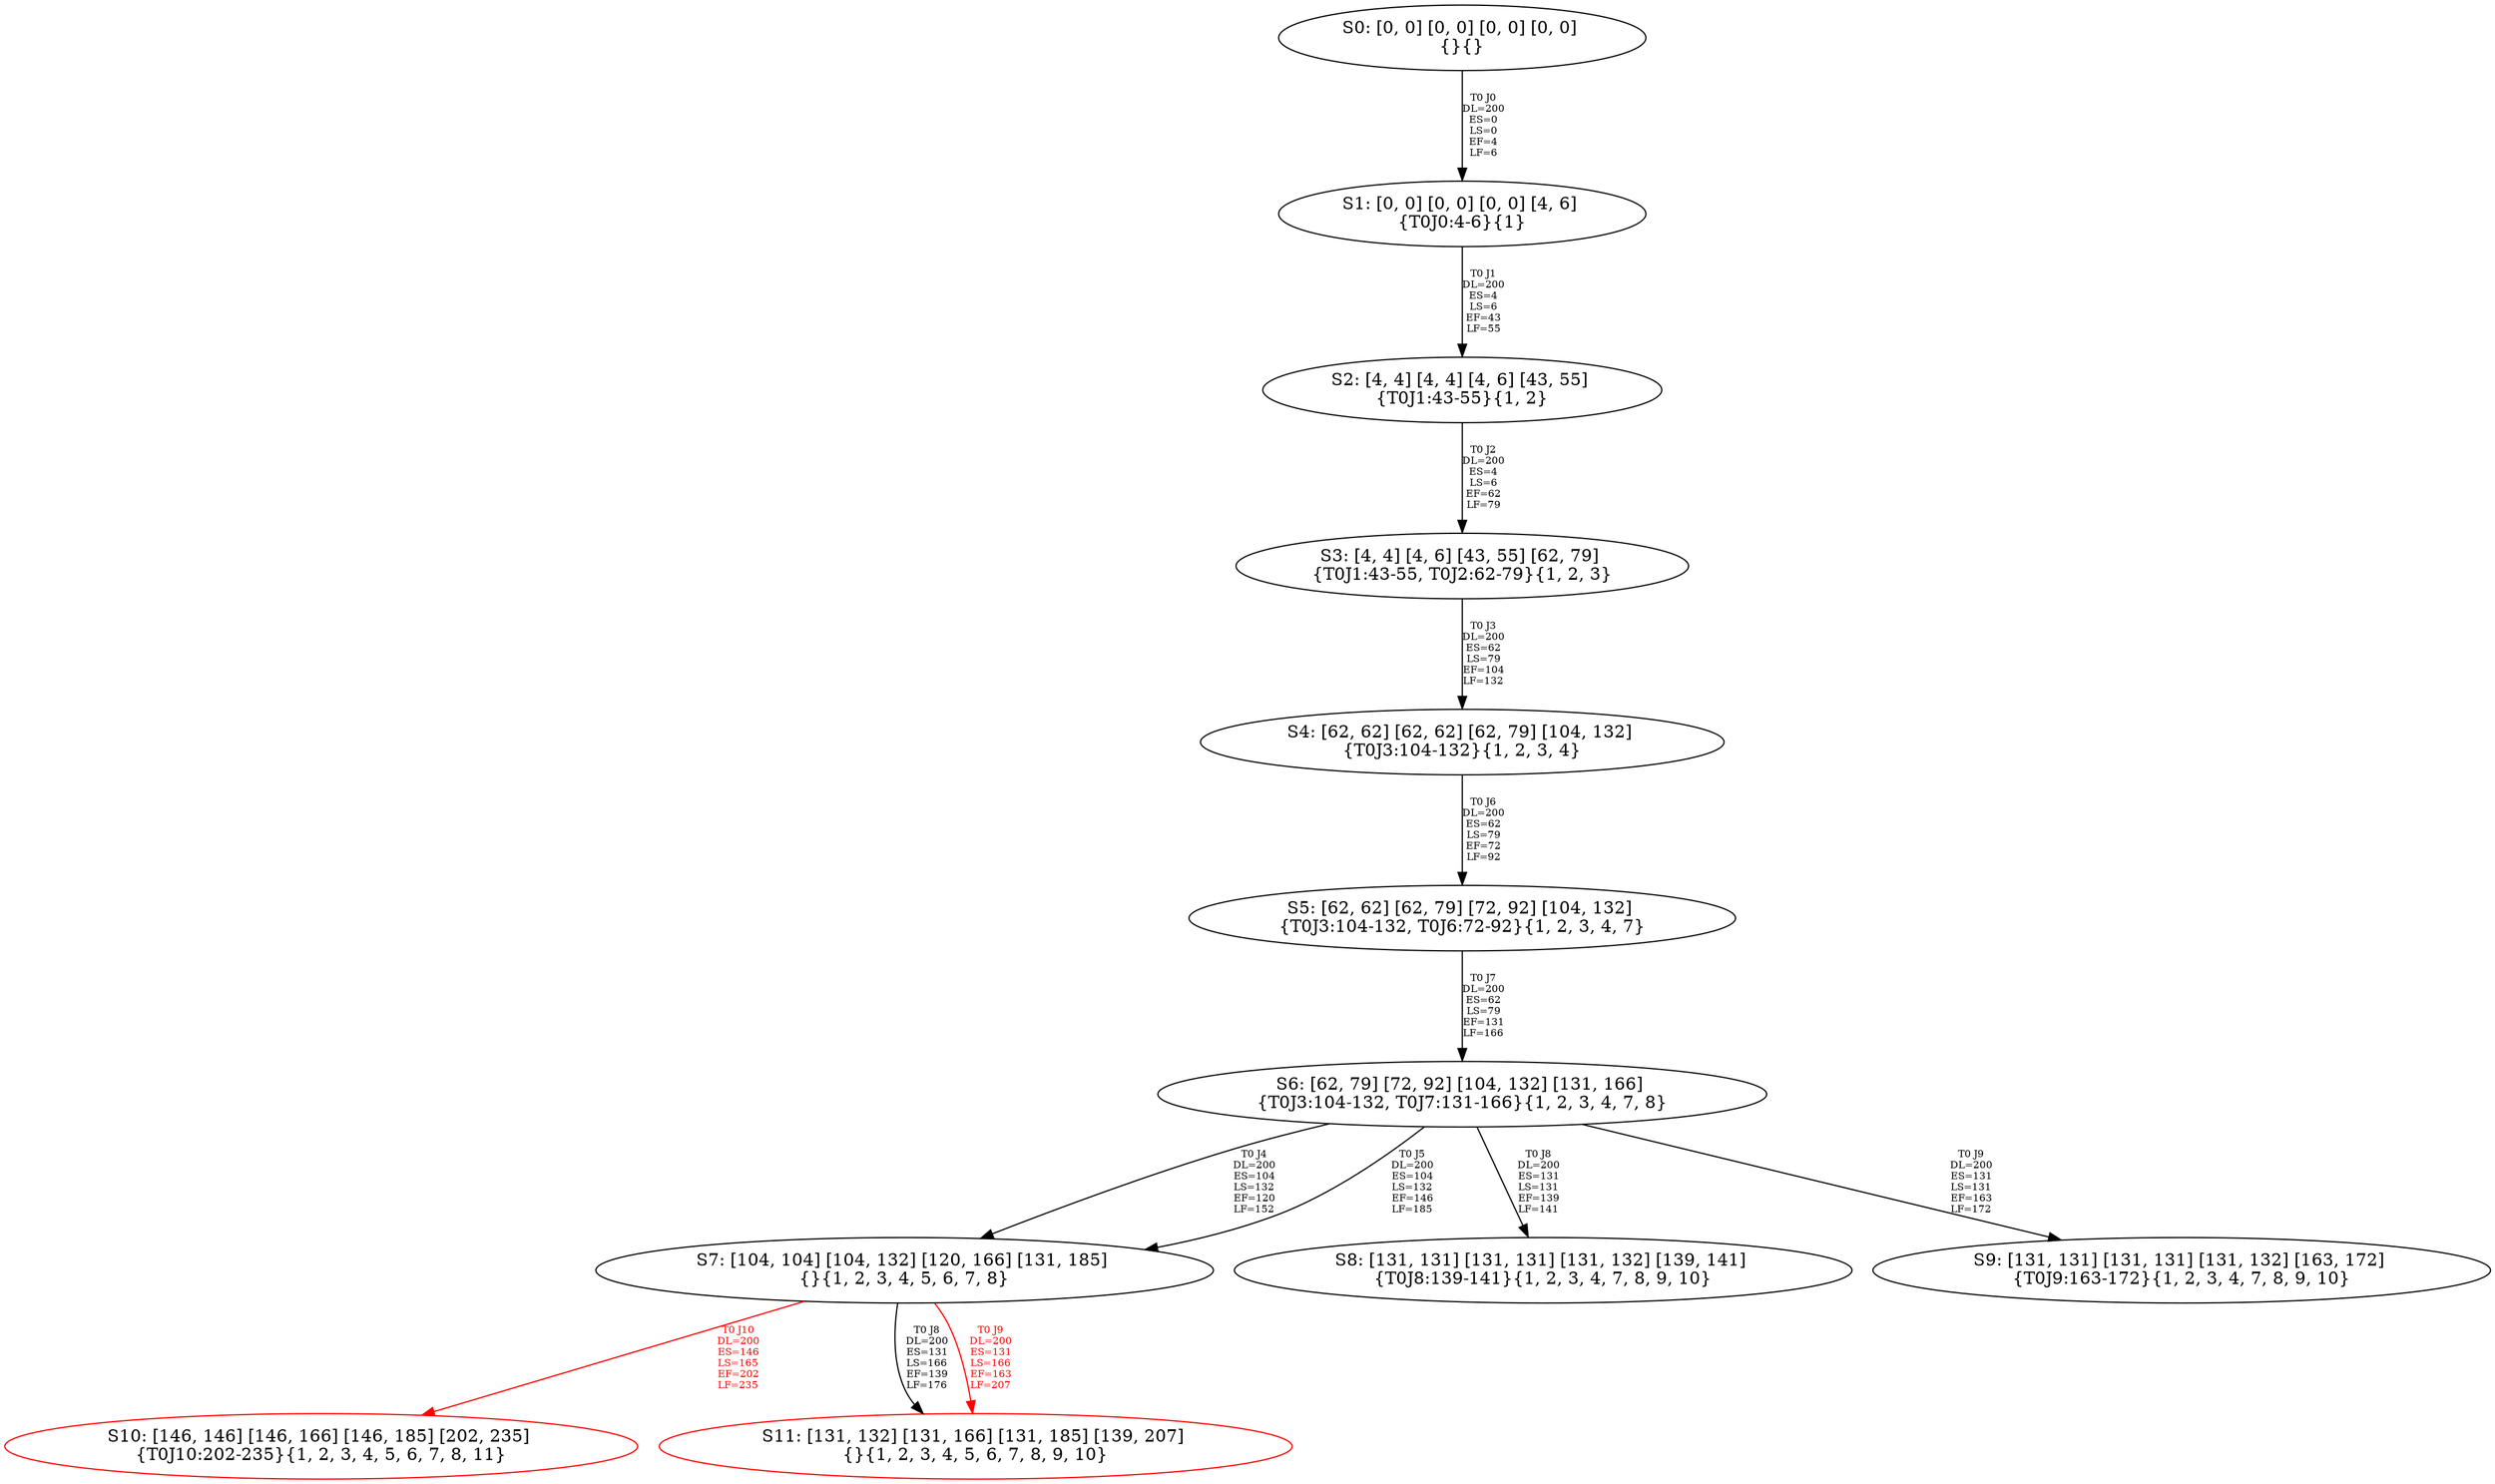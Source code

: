 digraph {
	S0[label="S0: [0, 0] [0, 0] [0, 0] [0, 0] \n{}{}"];
	S1[label="S1: [0, 0] [0, 0] [0, 0] [4, 6] \n{T0J0:4-6}{1}"];
	S2[label="S2: [4, 4] [4, 4] [4, 6] [43, 55] \n{T0J1:43-55}{1, 2}"];
	S3[label="S3: [4, 4] [4, 6] [43, 55] [62, 79] \n{T0J1:43-55, T0J2:62-79}{1, 2, 3}"];
	S4[label="S4: [62, 62] [62, 62] [62, 79] [104, 132] \n{T0J3:104-132}{1, 2, 3, 4}"];
	S5[label="S5: [62, 62] [62, 79] [72, 92] [104, 132] \n{T0J3:104-132, T0J6:72-92}{1, 2, 3, 4, 7}"];
	S6[label="S6: [62, 79] [72, 92] [104, 132] [131, 166] \n{T0J3:104-132, T0J7:131-166}{1, 2, 3, 4, 7, 8}"];
	S7[label="S7: [104, 104] [104, 132] [120, 166] [131, 185] \n{}{1, 2, 3, 4, 5, 6, 7, 8}"];
	S8[label="S8: [131, 131] [131, 131] [131, 132] [139, 141] \n{T0J8:139-141}{1, 2, 3, 4, 7, 8, 9, 10}"];
	S9[label="S9: [131, 131] [131, 131] [131, 132] [163, 172] \n{T0J9:163-172}{1, 2, 3, 4, 7, 8, 9, 10}"];
	S10[label="S10: [146, 146] [146, 166] [146, 185] [202, 235] \n{T0J10:202-235}{1, 2, 3, 4, 5, 6, 7, 8, 11}"];
	S11[label="S11: [131, 132] [131, 166] [131, 185] [139, 207] \n{}{1, 2, 3, 4, 5, 6, 7, 8, 9, 10}"];
	S0 -> S1[label="T0 J0\nDL=200\nES=0\nLS=0\nEF=4\nLF=6",fontsize=8];
	S1 -> S2[label="T0 J1\nDL=200\nES=4\nLS=6\nEF=43\nLF=55",fontsize=8];
	S2 -> S3[label="T0 J2\nDL=200\nES=4\nLS=6\nEF=62\nLF=79",fontsize=8];
	S3 -> S4[label="T0 J3\nDL=200\nES=62\nLS=79\nEF=104\nLF=132",fontsize=8];
	S4 -> S5[label="T0 J6\nDL=200\nES=62\nLS=79\nEF=72\nLF=92",fontsize=8];
	S5 -> S6[label="T0 J7\nDL=200\nES=62\nLS=79\nEF=131\nLF=166",fontsize=8];
	S6 -> S7[label="T0 J4\nDL=200\nES=104\nLS=132\nEF=120\nLF=152",fontsize=8];
	S6 -> S7[label="T0 J5\nDL=200\nES=104\nLS=132\nEF=146\nLF=185",fontsize=8];
	S6 -> S8[label="T0 J8\nDL=200\nES=131\nLS=131\nEF=139\nLF=141",fontsize=8];
	S6 -> S9[label="T0 J9\nDL=200\nES=131\nLS=131\nEF=163\nLF=172",fontsize=8];
	S7 -> S11[label="T0 J8\nDL=200\nES=131\nLS=166\nEF=139\nLF=176",fontsize=8];
	S7 -> S11[label="T0 J9\nDL=200\nES=131\nLS=166\nEF=163\nLF=207",color=Red,fontcolor=Red,fontsize=8];
S11[color=Red];
	S7 -> S10[label="T0 J10\nDL=200\nES=146\nLS=165\nEF=202\nLF=235",color=Red,fontcolor=Red,fontsize=8];
S10[color=Red];
}
